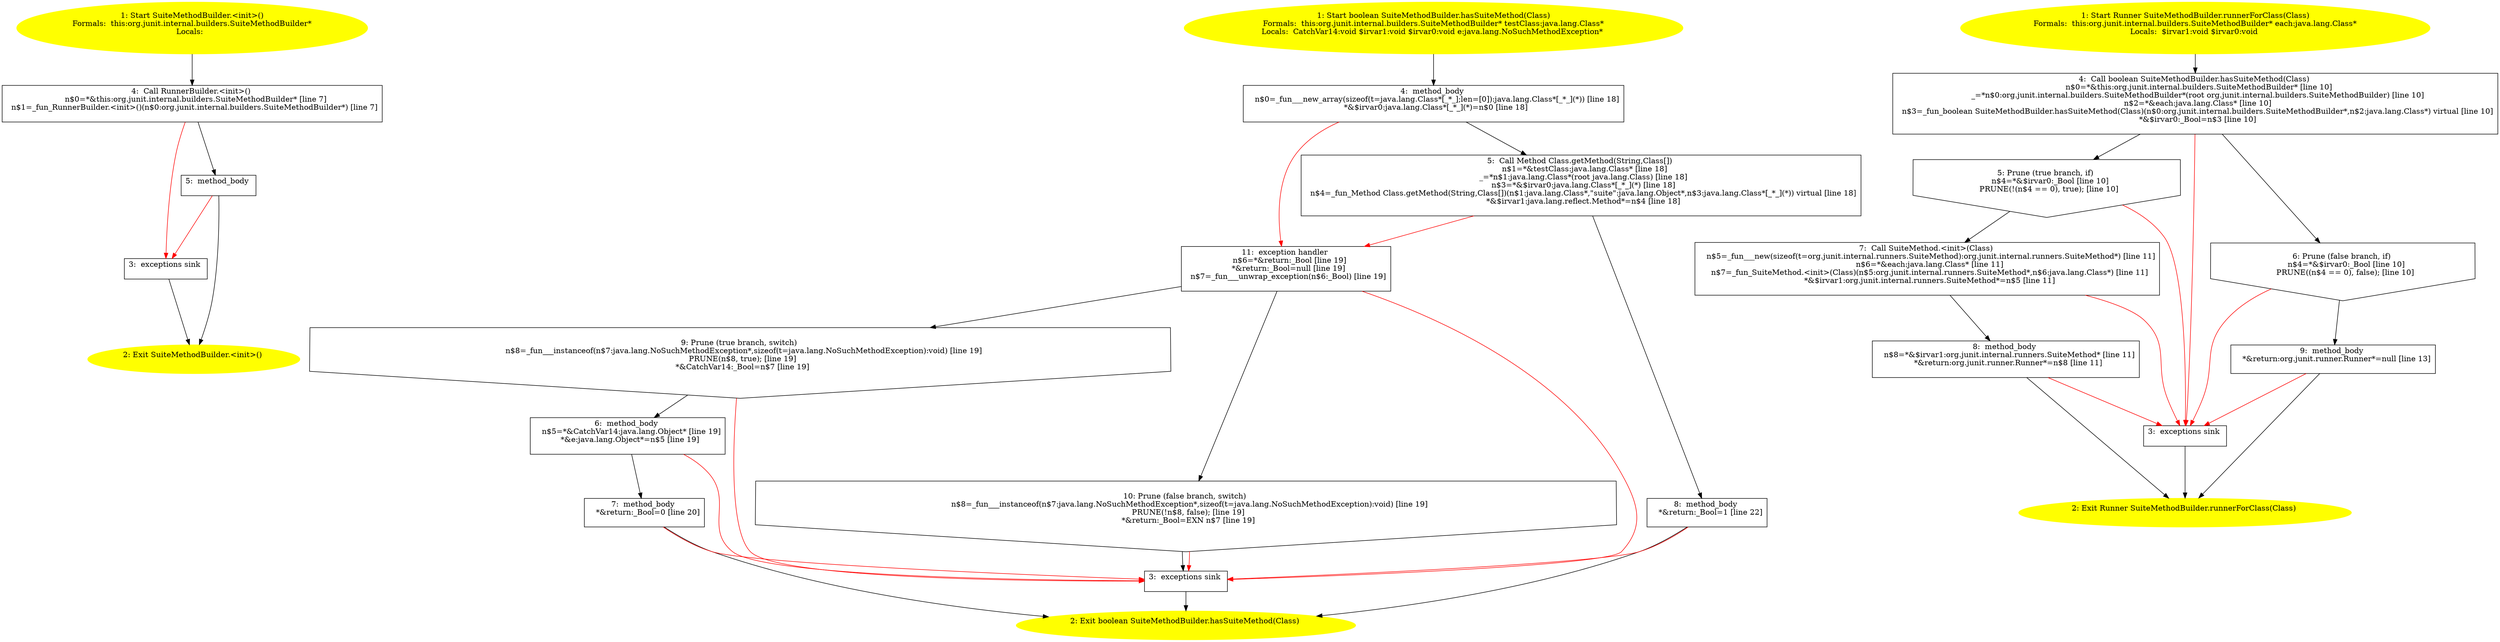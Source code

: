 /* @generated */
digraph cfg {
"org.junit.internal.builders.SuiteMethodBuilder.<init>().9ef16f2163bfc297d7fd9162778e89d2_1" [label="1: Start SuiteMethodBuilder.<init>()\nFormals:  this:org.junit.internal.builders.SuiteMethodBuilder*\nLocals:  \n  " color=yellow style=filled]
	

	 "org.junit.internal.builders.SuiteMethodBuilder.<init>().9ef16f2163bfc297d7fd9162778e89d2_1" -> "org.junit.internal.builders.SuiteMethodBuilder.<init>().9ef16f2163bfc297d7fd9162778e89d2_4" ;
"org.junit.internal.builders.SuiteMethodBuilder.<init>().9ef16f2163bfc297d7fd9162778e89d2_2" [label="2: Exit SuiteMethodBuilder.<init>() \n  " color=yellow style=filled]
	

"org.junit.internal.builders.SuiteMethodBuilder.<init>().9ef16f2163bfc297d7fd9162778e89d2_3" [label="3:  exceptions sink \n  " shape="box"]
	

	 "org.junit.internal.builders.SuiteMethodBuilder.<init>().9ef16f2163bfc297d7fd9162778e89d2_3" -> "org.junit.internal.builders.SuiteMethodBuilder.<init>().9ef16f2163bfc297d7fd9162778e89d2_2" ;
"org.junit.internal.builders.SuiteMethodBuilder.<init>().9ef16f2163bfc297d7fd9162778e89d2_4" [label="4:  Call RunnerBuilder.<init>() \n   n$0=*&this:org.junit.internal.builders.SuiteMethodBuilder* [line 7]\n  n$1=_fun_RunnerBuilder.<init>()(n$0:org.junit.internal.builders.SuiteMethodBuilder*) [line 7]\n " shape="box"]
	

	 "org.junit.internal.builders.SuiteMethodBuilder.<init>().9ef16f2163bfc297d7fd9162778e89d2_4" -> "org.junit.internal.builders.SuiteMethodBuilder.<init>().9ef16f2163bfc297d7fd9162778e89d2_5" ;
	 "org.junit.internal.builders.SuiteMethodBuilder.<init>().9ef16f2163bfc297d7fd9162778e89d2_4" -> "org.junit.internal.builders.SuiteMethodBuilder.<init>().9ef16f2163bfc297d7fd9162778e89d2_3" [color="red" ];
"org.junit.internal.builders.SuiteMethodBuilder.<init>().9ef16f2163bfc297d7fd9162778e89d2_5" [label="5:  method_body \n  " shape="box"]
	

	 "org.junit.internal.builders.SuiteMethodBuilder.<init>().9ef16f2163bfc297d7fd9162778e89d2_5" -> "org.junit.internal.builders.SuiteMethodBuilder.<init>().9ef16f2163bfc297d7fd9162778e89d2_2" ;
	 "org.junit.internal.builders.SuiteMethodBuilder.<init>().9ef16f2163bfc297d7fd9162778e89d2_5" -> "org.junit.internal.builders.SuiteMethodBuilder.<init>().9ef16f2163bfc297d7fd9162778e89d2_3" [color="red" ];
"org.junit.internal.builders.SuiteMethodBuilder.hasSuiteMethod(java.lang.Class):boolean.ad0f240f321b89f9b2545ca2b169b708_1" [label="1: Start boolean SuiteMethodBuilder.hasSuiteMethod(Class)\nFormals:  this:org.junit.internal.builders.SuiteMethodBuilder* testClass:java.lang.Class*\nLocals:  CatchVar14:void $irvar1:void $irvar0:void e:java.lang.NoSuchMethodException* \n  " color=yellow style=filled]
	

	 "org.junit.internal.builders.SuiteMethodBuilder.hasSuiteMethod(java.lang.Class):boolean.ad0f240f321b89f9b2545ca2b169b708_1" -> "org.junit.internal.builders.SuiteMethodBuilder.hasSuiteMethod(java.lang.Class):boolean.ad0f240f321b89f9b2545ca2b169b708_4" ;
"org.junit.internal.builders.SuiteMethodBuilder.hasSuiteMethod(java.lang.Class):boolean.ad0f240f321b89f9b2545ca2b169b708_2" [label="2: Exit boolean SuiteMethodBuilder.hasSuiteMethod(Class) \n  " color=yellow style=filled]
	

"org.junit.internal.builders.SuiteMethodBuilder.hasSuiteMethod(java.lang.Class):boolean.ad0f240f321b89f9b2545ca2b169b708_3" [label="3:  exceptions sink \n  " shape="box"]
	

	 "org.junit.internal.builders.SuiteMethodBuilder.hasSuiteMethod(java.lang.Class):boolean.ad0f240f321b89f9b2545ca2b169b708_3" -> "org.junit.internal.builders.SuiteMethodBuilder.hasSuiteMethod(java.lang.Class):boolean.ad0f240f321b89f9b2545ca2b169b708_2" ;
"org.junit.internal.builders.SuiteMethodBuilder.hasSuiteMethod(java.lang.Class):boolean.ad0f240f321b89f9b2545ca2b169b708_4" [label="4:  method_body \n   n$0=_fun___new_array(sizeof(t=java.lang.Class*[_*_];len=[0]):java.lang.Class*[_*_](*)) [line 18]\n  *&$irvar0:java.lang.Class*[_*_](*)=n$0 [line 18]\n " shape="box"]
	

	 "org.junit.internal.builders.SuiteMethodBuilder.hasSuiteMethod(java.lang.Class):boolean.ad0f240f321b89f9b2545ca2b169b708_4" -> "org.junit.internal.builders.SuiteMethodBuilder.hasSuiteMethod(java.lang.Class):boolean.ad0f240f321b89f9b2545ca2b169b708_5" ;
	 "org.junit.internal.builders.SuiteMethodBuilder.hasSuiteMethod(java.lang.Class):boolean.ad0f240f321b89f9b2545ca2b169b708_4" -> "org.junit.internal.builders.SuiteMethodBuilder.hasSuiteMethod(java.lang.Class):boolean.ad0f240f321b89f9b2545ca2b169b708_11" [color="red" ];
"org.junit.internal.builders.SuiteMethodBuilder.hasSuiteMethod(java.lang.Class):boolean.ad0f240f321b89f9b2545ca2b169b708_5" [label="5:  Call Method Class.getMethod(String,Class[]) \n   n$1=*&testClass:java.lang.Class* [line 18]\n  _=*n$1:java.lang.Class*(root java.lang.Class) [line 18]\n  n$3=*&$irvar0:java.lang.Class*[_*_](*) [line 18]\n  n$4=_fun_Method Class.getMethod(String,Class[])(n$1:java.lang.Class*,\"suite\":java.lang.Object*,n$3:java.lang.Class*[_*_](*)) virtual [line 18]\n  *&$irvar1:java.lang.reflect.Method*=n$4 [line 18]\n " shape="box"]
	

	 "org.junit.internal.builders.SuiteMethodBuilder.hasSuiteMethod(java.lang.Class):boolean.ad0f240f321b89f9b2545ca2b169b708_5" -> "org.junit.internal.builders.SuiteMethodBuilder.hasSuiteMethod(java.lang.Class):boolean.ad0f240f321b89f9b2545ca2b169b708_8" ;
	 "org.junit.internal.builders.SuiteMethodBuilder.hasSuiteMethod(java.lang.Class):boolean.ad0f240f321b89f9b2545ca2b169b708_5" -> "org.junit.internal.builders.SuiteMethodBuilder.hasSuiteMethod(java.lang.Class):boolean.ad0f240f321b89f9b2545ca2b169b708_11" [color="red" ];
"org.junit.internal.builders.SuiteMethodBuilder.hasSuiteMethod(java.lang.Class):boolean.ad0f240f321b89f9b2545ca2b169b708_6" [label="6:  method_body \n   n$5=*&CatchVar14:java.lang.Object* [line 19]\n  *&e:java.lang.Object*=n$5 [line 19]\n " shape="box"]
	

	 "org.junit.internal.builders.SuiteMethodBuilder.hasSuiteMethod(java.lang.Class):boolean.ad0f240f321b89f9b2545ca2b169b708_6" -> "org.junit.internal.builders.SuiteMethodBuilder.hasSuiteMethod(java.lang.Class):boolean.ad0f240f321b89f9b2545ca2b169b708_7" ;
	 "org.junit.internal.builders.SuiteMethodBuilder.hasSuiteMethod(java.lang.Class):boolean.ad0f240f321b89f9b2545ca2b169b708_6" -> "org.junit.internal.builders.SuiteMethodBuilder.hasSuiteMethod(java.lang.Class):boolean.ad0f240f321b89f9b2545ca2b169b708_3" [color="red" ];
"org.junit.internal.builders.SuiteMethodBuilder.hasSuiteMethod(java.lang.Class):boolean.ad0f240f321b89f9b2545ca2b169b708_7" [label="7:  method_body \n   *&return:_Bool=0 [line 20]\n " shape="box"]
	

	 "org.junit.internal.builders.SuiteMethodBuilder.hasSuiteMethod(java.lang.Class):boolean.ad0f240f321b89f9b2545ca2b169b708_7" -> "org.junit.internal.builders.SuiteMethodBuilder.hasSuiteMethod(java.lang.Class):boolean.ad0f240f321b89f9b2545ca2b169b708_2" ;
	 "org.junit.internal.builders.SuiteMethodBuilder.hasSuiteMethod(java.lang.Class):boolean.ad0f240f321b89f9b2545ca2b169b708_7" -> "org.junit.internal.builders.SuiteMethodBuilder.hasSuiteMethod(java.lang.Class):boolean.ad0f240f321b89f9b2545ca2b169b708_3" [color="red" ];
"org.junit.internal.builders.SuiteMethodBuilder.hasSuiteMethod(java.lang.Class):boolean.ad0f240f321b89f9b2545ca2b169b708_8" [label="8:  method_body \n   *&return:_Bool=1 [line 22]\n " shape="box"]
	

	 "org.junit.internal.builders.SuiteMethodBuilder.hasSuiteMethod(java.lang.Class):boolean.ad0f240f321b89f9b2545ca2b169b708_8" -> "org.junit.internal.builders.SuiteMethodBuilder.hasSuiteMethod(java.lang.Class):boolean.ad0f240f321b89f9b2545ca2b169b708_2" ;
	 "org.junit.internal.builders.SuiteMethodBuilder.hasSuiteMethod(java.lang.Class):boolean.ad0f240f321b89f9b2545ca2b169b708_8" -> "org.junit.internal.builders.SuiteMethodBuilder.hasSuiteMethod(java.lang.Class):boolean.ad0f240f321b89f9b2545ca2b169b708_3" [color="red" ];
"org.junit.internal.builders.SuiteMethodBuilder.hasSuiteMethod(java.lang.Class):boolean.ad0f240f321b89f9b2545ca2b169b708_9" [label="9: Prune (true branch, switch) \n   n$8=_fun___instanceof(n$7:java.lang.NoSuchMethodException*,sizeof(t=java.lang.NoSuchMethodException):void) [line 19]\n  PRUNE(n$8, true); [line 19]\n  *&CatchVar14:_Bool=n$7 [line 19]\n " shape="invhouse"]
	

	 "org.junit.internal.builders.SuiteMethodBuilder.hasSuiteMethod(java.lang.Class):boolean.ad0f240f321b89f9b2545ca2b169b708_9" -> "org.junit.internal.builders.SuiteMethodBuilder.hasSuiteMethod(java.lang.Class):boolean.ad0f240f321b89f9b2545ca2b169b708_6" ;
	 "org.junit.internal.builders.SuiteMethodBuilder.hasSuiteMethod(java.lang.Class):boolean.ad0f240f321b89f9b2545ca2b169b708_9" -> "org.junit.internal.builders.SuiteMethodBuilder.hasSuiteMethod(java.lang.Class):boolean.ad0f240f321b89f9b2545ca2b169b708_3" [color="red" ];
"org.junit.internal.builders.SuiteMethodBuilder.hasSuiteMethod(java.lang.Class):boolean.ad0f240f321b89f9b2545ca2b169b708_10" [label="10: Prune (false branch, switch) \n   n$8=_fun___instanceof(n$7:java.lang.NoSuchMethodException*,sizeof(t=java.lang.NoSuchMethodException):void) [line 19]\n  PRUNE(!n$8, false); [line 19]\n  *&return:_Bool=EXN n$7 [line 19]\n " shape="invhouse"]
	

	 "org.junit.internal.builders.SuiteMethodBuilder.hasSuiteMethod(java.lang.Class):boolean.ad0f240f321b89f9b2545ca2b169b708_10" -> "org.junit.internal.builders.SuiteMethodBuilder.hasSuiteMethod(java.lang.Class):boolean.ad0f240f321b89f9b2545ca2b169b708_3" ;
	 "org.junit.internal.builders.SuiteMethodBuilder.hasSuiteMethod(java.lang.Class):boolean.ad0f240f321b89f9b2545ca2b169b708_10" -> "org.junit.internal.builders.SuiteMethodBuilder.hasSuiteMethod(java.lang.Class):boolean.ad0f240f321b89f9b2545ca2b169b708_3" [color="red" ];
"org.junit.internal.builders.SuiteMethodBuilder.hasSuiteMethod(java.lang.Class):boolean.ad0f240f321b89f9b2545ca2b169b708_11" [label="11:  exception handler \n   n$6=*&return:_Bool [line 19]\n  *&return:_Bool=null [line 19]\n  n$7=_fun___unwrap_exception(n$6:_Bool) [line 19]\n " shape="box"]
	

	 "org.junit.internal.builders.SuiteMethodBuilder.hasSuiteMethod(java.lang.Class):boolean.ad0f240f321b89f9b2545ca2b169b708_11" -> "org.junit.internal.builders.SuiteMethodBuilder.hasSuiteMethod(java.lang.Class):boolean.ad0f240f321b89f9b2545ca2b169b708_9" ;
	 "org.junit.internal.builders.SuiteMethodBuilder.hasSuiteMethod(java.lang.Class):boolean.ad0f240f321b89f9b2545ca2b169b708_11" -> "org.junit.internal.builders.SuiteMethodBuilder.hasSuiteMethod(java.lang.Class):boolean.ad0f240f321b89f9b2545ca2b169b708_10" ;
	 "org.junit.internal.builders.SuiteMethodBuilder.hasSuiteMethod(java.lang.Class):boolean.ad0f240f321b89f9b2545ca2b169b708_11" -> "org.junit.internal.builders.SuiteMethodBuilder.hasSuiteMethod(java.lang.Class):boolean.ad0f240f321b89f9b2545ca2b169b708_3" [color="red" ];
"org.junit.internal.builders.SuiteMethodBuilder.runnerForClass(java.lang.Class):org.junit.runner.Runn.ddab4838cca3ea2e6e2b805427147b58_1" [label="1: Start Runner SuiteMethodBuilder.runnerForClass(Class)\nFormals:  this:org.junit.internal.builders.SuiteMethodBuilder* each:java.lang.Class*\nLocals:  $irvar1:void $irvar0:void \n  " color=yellow style=filled]
	

	 "org.junit.internal.builders.SuiteMethodBuilder.runnerForClass(java.lang.Class):org.junit.runner.Runn.ddab4838cca3ea2e6e2b805427147b58_1" -> "org.junit.internal.builders.SuiteMethodBuilder.runnerForClass(java.lang.Class):org.junit.runner.Runn.ddab4838cca3ea2e6e2b805427147b58_4" ;
"org.junit.internal.builders.SuiteMethodBuilder.runnerForClass(java.lang.Class):org.junit.runner.Runn.ddab4838cca3ea2e6e2b805427147b58_2" [label="2: Exit Runner SuiteMethodBuilder.runnerForClass(Class) \n  " color=yellow style=filled]
	

"org.junit.internal.builders.SuiteMethodBuilder.runnerForClass(java.lang.Class):org.junit.runner.Runn.ddab4838cca3ea2e6e2b805427147b58_3" [label="3:  exceptions sink \n  " shape="box"]
	

	 "org.junit.internal.builders.SuiteMethodBuilder.runnerForClass(java.lang.Class):org.junit.runner.Runn.ddab4838cca3ea2e6e2b805427147b58_3" -> "org.junit.internal.builders.SuiteMethodBuilder.runnerForClass(java.lang.Class):org.junit.runner.Runn.ddab4838cca3ea2e6e2b805427147b58_2" ;
"org.junit.internal.builders.SuiteMethodBuilder.runnerForClass(java.lang.Class):org.junit.runner.Runn.ddab4838cca3ea2e6e2b805427147b58_4" [label="4:  Call boolean SuiteMethodBuilder.hasSuiteMethod(Class) \n   n$0=*&this:org.junit.internal.builders.SuiteMethodBuilder* [line 10]\n  _=*n$0:org.junit.internal.builders.SuiteMethodBuilder*(root org.junit.internal.builders.SuiteMethodBuilder) [line 10]\n  n$2=*&each:java.lang.Class* [line 10]\n  n$3=_fun_boolean SuiteMethodBuilder.hasSuiteMethod(Class)(n$0:org.junit.internal.builders.SuiteMethodBuilder*,n$2:java.lang.Class*) virtual [line 10]\n  *&$irvar0:_Bool=n$3 [line 10]\n " shape="box"]
	

	 "org.junit.internal.builders.SuiteMethodBuilder.runnerForClass(java.lang.Class):org.junit.runner.Runn.ddab4838cca3ea2e6e2b805427147b58_4" -> "org.junit.internal.builders.SuiteMethodBuilder.runnerForClass(java.lang.Class):org.junit.runner.Runn.ddab4838cca3ea2e6e2b805427147b58_5" ;
	 "org.junit.internal.builders.SuiteMethodBuilder.runnerForClass(java.lang.Class):org.junit.runner.Runn.ddab4838cca3ea2e6e2b805427147b58_4" -> "org.junit.internal.builders.SuiteMethodBuilder.runnerForClass(java.lang.Class):org.junit.runner.Runn.ddab4838cca3ea2e6e2b805427147b58_6" ;
	 "org.junit.internal.builders.SuiteMethodBuilder.runnerForClass(java.lang.Class):org.junit.runner.Runn.ddab4838cca3ea2e6e2b805427147b58_4" -> "org.junit.internal.builders.SuiteMethodBuilder.runnerForClass(java.lang.Class):org.junit.runner.Runn.ddab4838cca3ea2e6e2b805427147b58_3" [color="red" ];
"org.junit.internal.builders.SuiteMethodBuilder.runnerForClass(java.lang.Class):org.junit.runner.Runn.ddab4838cca3ea2e6e2b805427147b58_5" [label="5: Prune (true branch, if) \n   n$4=*&$irvar0:_Bool [line 10]\n  PRUNE(!(n$4 == 0), true); [line 10]\n " shape="invhouse"]
	

	 "org.junit.internal.builders.SuiteMethodBuilder.runnerForClass(java.lang.Class):org.junit.runner.Runn.ddab4838cca3ea2e6e2b805427147b58_5" -> "org.junit.internal.builders.SuiteMethodBuilder.runnerForClass(java.lang.Class):org.junit.runner.Runn.ddab4838cca3ea2e6e2b805427147b58_7" ;
	 "org.junit.internal.builders.SuiteMethodBuilder.runnerForClass(java.lang.Class):org.junit.runner.Runn.ddab4838cca3ea2e6e2b805427147b58_5" -> "org.junit.internal.builders.SuiteMethodBuilder.runnerForClass(java.lang.Class):org.junit.runner.Runn.ddab4838cca3ea2e6e2b805427147b58_3" [color="red" ];
"org.junit.internal.builders.SuiteMethodBuilder.runnerForClass(java.lang.Class):org.junit.runner.Runn.ddab4838cca3ea2e6e2b805427147b58_6" [label="6: Prune (false branch, if) \n   n$4=*&$irvar0:_Bool [line 10]\n  PRUNE((n$4 == 0), false); [line 10]\n " shape="invhouse"]
	

	 "org.junit.internal.builders.SuiteMethodBuilder.runnerForClass(java.lang.Class):org.junit.runner.Runn.ddab4838cca3ea2e6e2b805427147b58_6" -> "org.junit.internal.builders.SuiteMethodBuilder.runnerForClass(java.lang.Class):org.junit.runner.Runn.ddab4838cca3ea2e6e2b805427147b58_9" ;
	 "org.junit.internal.builders.SuiteMethodBuilder.runnerForClass(java.lang.Class):org.junit.runner.Runn.ddab4838cca3ea2e6e2b805427147b58_6" -> "org.junit.internal.builders.SuiteMethodBuilder.runnerForClass(java.lang.Class):org.junit.runner.Runn.ddab4838cca3ea2e6e2b805427147b58_3" [color="red" ];
"org.junit.internal.builders.SuiteMethodBuilder.runnerForClass(java.lang.Class):org.junit.runner.Runn.ddab4838cca3ea2e6e2b805427147b58_7" [label="7:  Call SuiteMethod.<init>(Class) \n   n$5=_fun___new(sizeof(t=org.junit.internal.runners.SuiteMethod):org.junit.internal.runners.SuiteMethod*) [line 11]\n  n$6=*&each:java.lang.Class* [line 11]\n  n$7=_fun_SuiteMethod.<init>(Class)(n$5:org.junit.internal.runners.SuiteMethod*,n$6:java.lang.Class*) [line 11]\n  *&$irvar1:org.junit.internal.runners.SuiteMethod*=n$5 [line 11]\n " shape="box"]
	

	 "org.junit.internal.builders.SuiteMethodBuilder.runnerForClass(java.lang.Class):org.junit.runner.Runn.ddab4838cca3ea2e6e2b805427147b58_7" -> "org.junit.internal.builders.SuiteMethodBuilder.runnerForClass(java.lang.Class):org.junit.runner.Runn.ddab4838cca3ea2e6e2b805427147b58_8" ;
	 "org.junit.internal.builders.SuiteMethodBuilder.runnerForClass(java.lang.Class):org.junit.runner.Runn.ddab4838cca3ea2e6e2b805427147b58_7" -> "org.junit.internal.builders.SuiteMethodBuilder.runnerForClass(java.lang.Class):org.junit.runner.Runn.ddab4838cca3ea2e6e2b805427147b58_3" [color="red" ];
"org.junit.internal.builders.SuiteMethodBuilder.runnerForClass(java.lang.Class):org.junit.runner.Runn.ddab4838cca3ea2e6e2b805427147b58_8" [label="8:  method_body \n   n$8=*&$irvar1:org.junit.internal.runners.SuiteMethod* [line 11]\n  *&return:org.junit.runner.Runner*=n$8 [line 11]\n " shape="box"]
	

	 "org.junit.internal.builders.SuiteMethodBuilder.runnerForClass(java.lang.Class):org.junit.runner.Runn.ddab4838cca3ea2e6e2b805427147b58_8" -> "org.junit.internal.builders.SuiteMethodBuilder.runnerForClass(java.lang.Class):org.junit.runner.Runn.ddab4838cca3ea2e6e2b805427147b58_2" ;
	 "org.junit.internal.builders.SuiteMethodBuilder.runnerForClass(java.lang.Class):org.junit.runner.Runn.ddab4838cca3ea2e6e2b805427147b58_8" -> "org.junit.internal.builders.SuiteMethodBuilder.runnerForClass(java.lang.Class):org.junit.runner.Runn.ddab4838cca3ea2e6e2b805427147b58_3" [color="red" ];
"org.junit.internal.builders.SuiteMethodBuilder.runnerForClass(java.lang.Class):org.junit.runner.Runn.ddab4838cca3ea2e6e2b805427147b58_9" [label="9:  method_body \n   *&return:org.junit.runner.Runner*=null [line 13]\n " shape="box"]
	

	 "org.junit.internal.builders.SuiteMethodBuilder.runnerForClass(java.lang.Class):org.junit.runner.Runn.ddab4838cca3ea2e6e2b805427147b58_9" -> "org.junit.internal.builders.SuiteMethodBuilder.runnerForClass(java.lang.Class):org.junit.runner.Runn.ddab4838cca3ea2e6e2b805427147b58_2" ;
	 "org.junit.internal.builders.SuiteMethodBuilder.runnerForClass(java.lang.Class):org.junit.runner.Runn.ddab4838cca3ea2e6e2b805427147b58_9" -> "org.junit.internal.builders.SuiteMethodBuilder.runnerForClass(java.lang.Class):org.junit.runner.Runn.ddab4838cca3ea2e6e2b805427147b58_3" [color="red" ];
}
